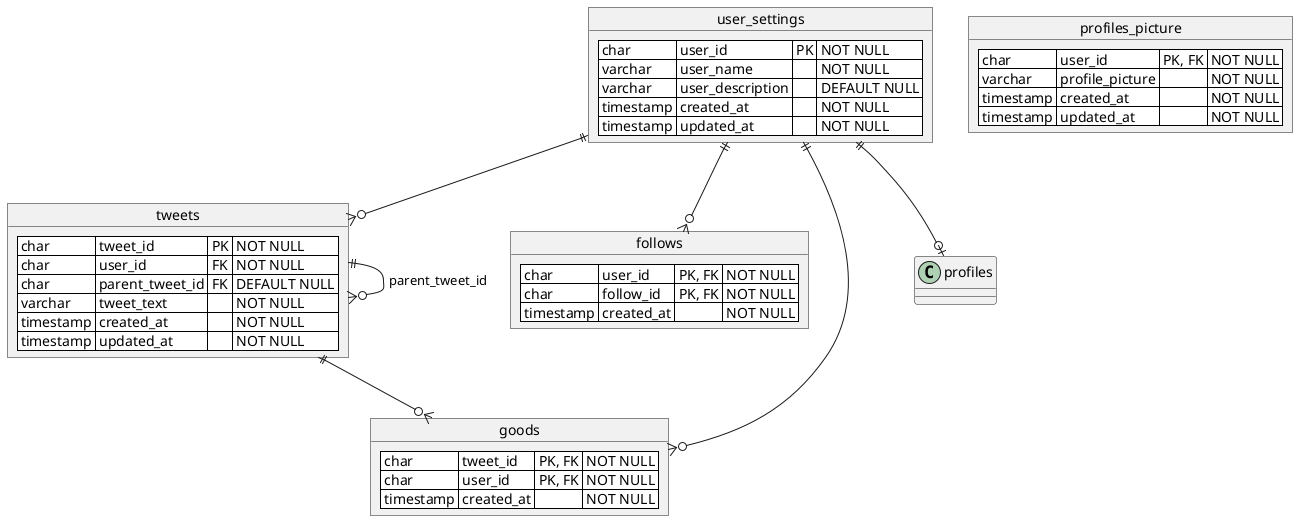 @startuml

object user_settings {
    <#white>| char | user_id | PK | NOT NULL |
    <#white>| varchar | user_name | | NOT NULL |
    <#white>| varchar | user_description | | DEFAULT NULL |
    <#white>| timestamp | created_at | | NOT NULL |
    <#white>| timestamp | updated_at | | NOT NULL |
}

object tweets {
    <#white>| char | tweet_id | PK | NOT NULL |
    <#white>| char | user_id | FK | NOT NULL |
    <#white>| char | parent_tweet_id | FK | DEFAULT NULL |
    <#white>| varchar | tweet_text | | NOT NULL |
    <#white>| timestamp | created_at | | NOT NULL |
    <#white>| timestamp | updated_at | | NOT NULL |
}

object follows {
    <#white>| char | user_id | PK, FK | NOT NULL |
    <#white>| char | follow_id | PK, FK | NOT NULL |
    <#white>| timestamp | created_at | | NOT NULL |
}

object goods {
    <#white>| char | tweet_id | PK, FK | NOT NULL |
    <#white>| char | user_id | PK, FK | NOT NULL |
    <#white>| timestamp | created_at | | NOT NULL |
}

object profiles_picture {
    <#white>| char | user_id | PK, FK | NOT NULL |
    <#white>| varchar | profile_picture | | NOT NULL |
    <#white>| timestamp | created_at | | NOT NULL |
    <#white>| timestamp | updated_at | | NOT NULL |
}

user_settings ||--o{ tweets
user_settings ||--o{ follows
tweets ||--o{ goods
user_settings ||--o{ goods
tweets ||--o{ tweets : parent_tweet_id
user_settings ||--o| profiles

@enduml
